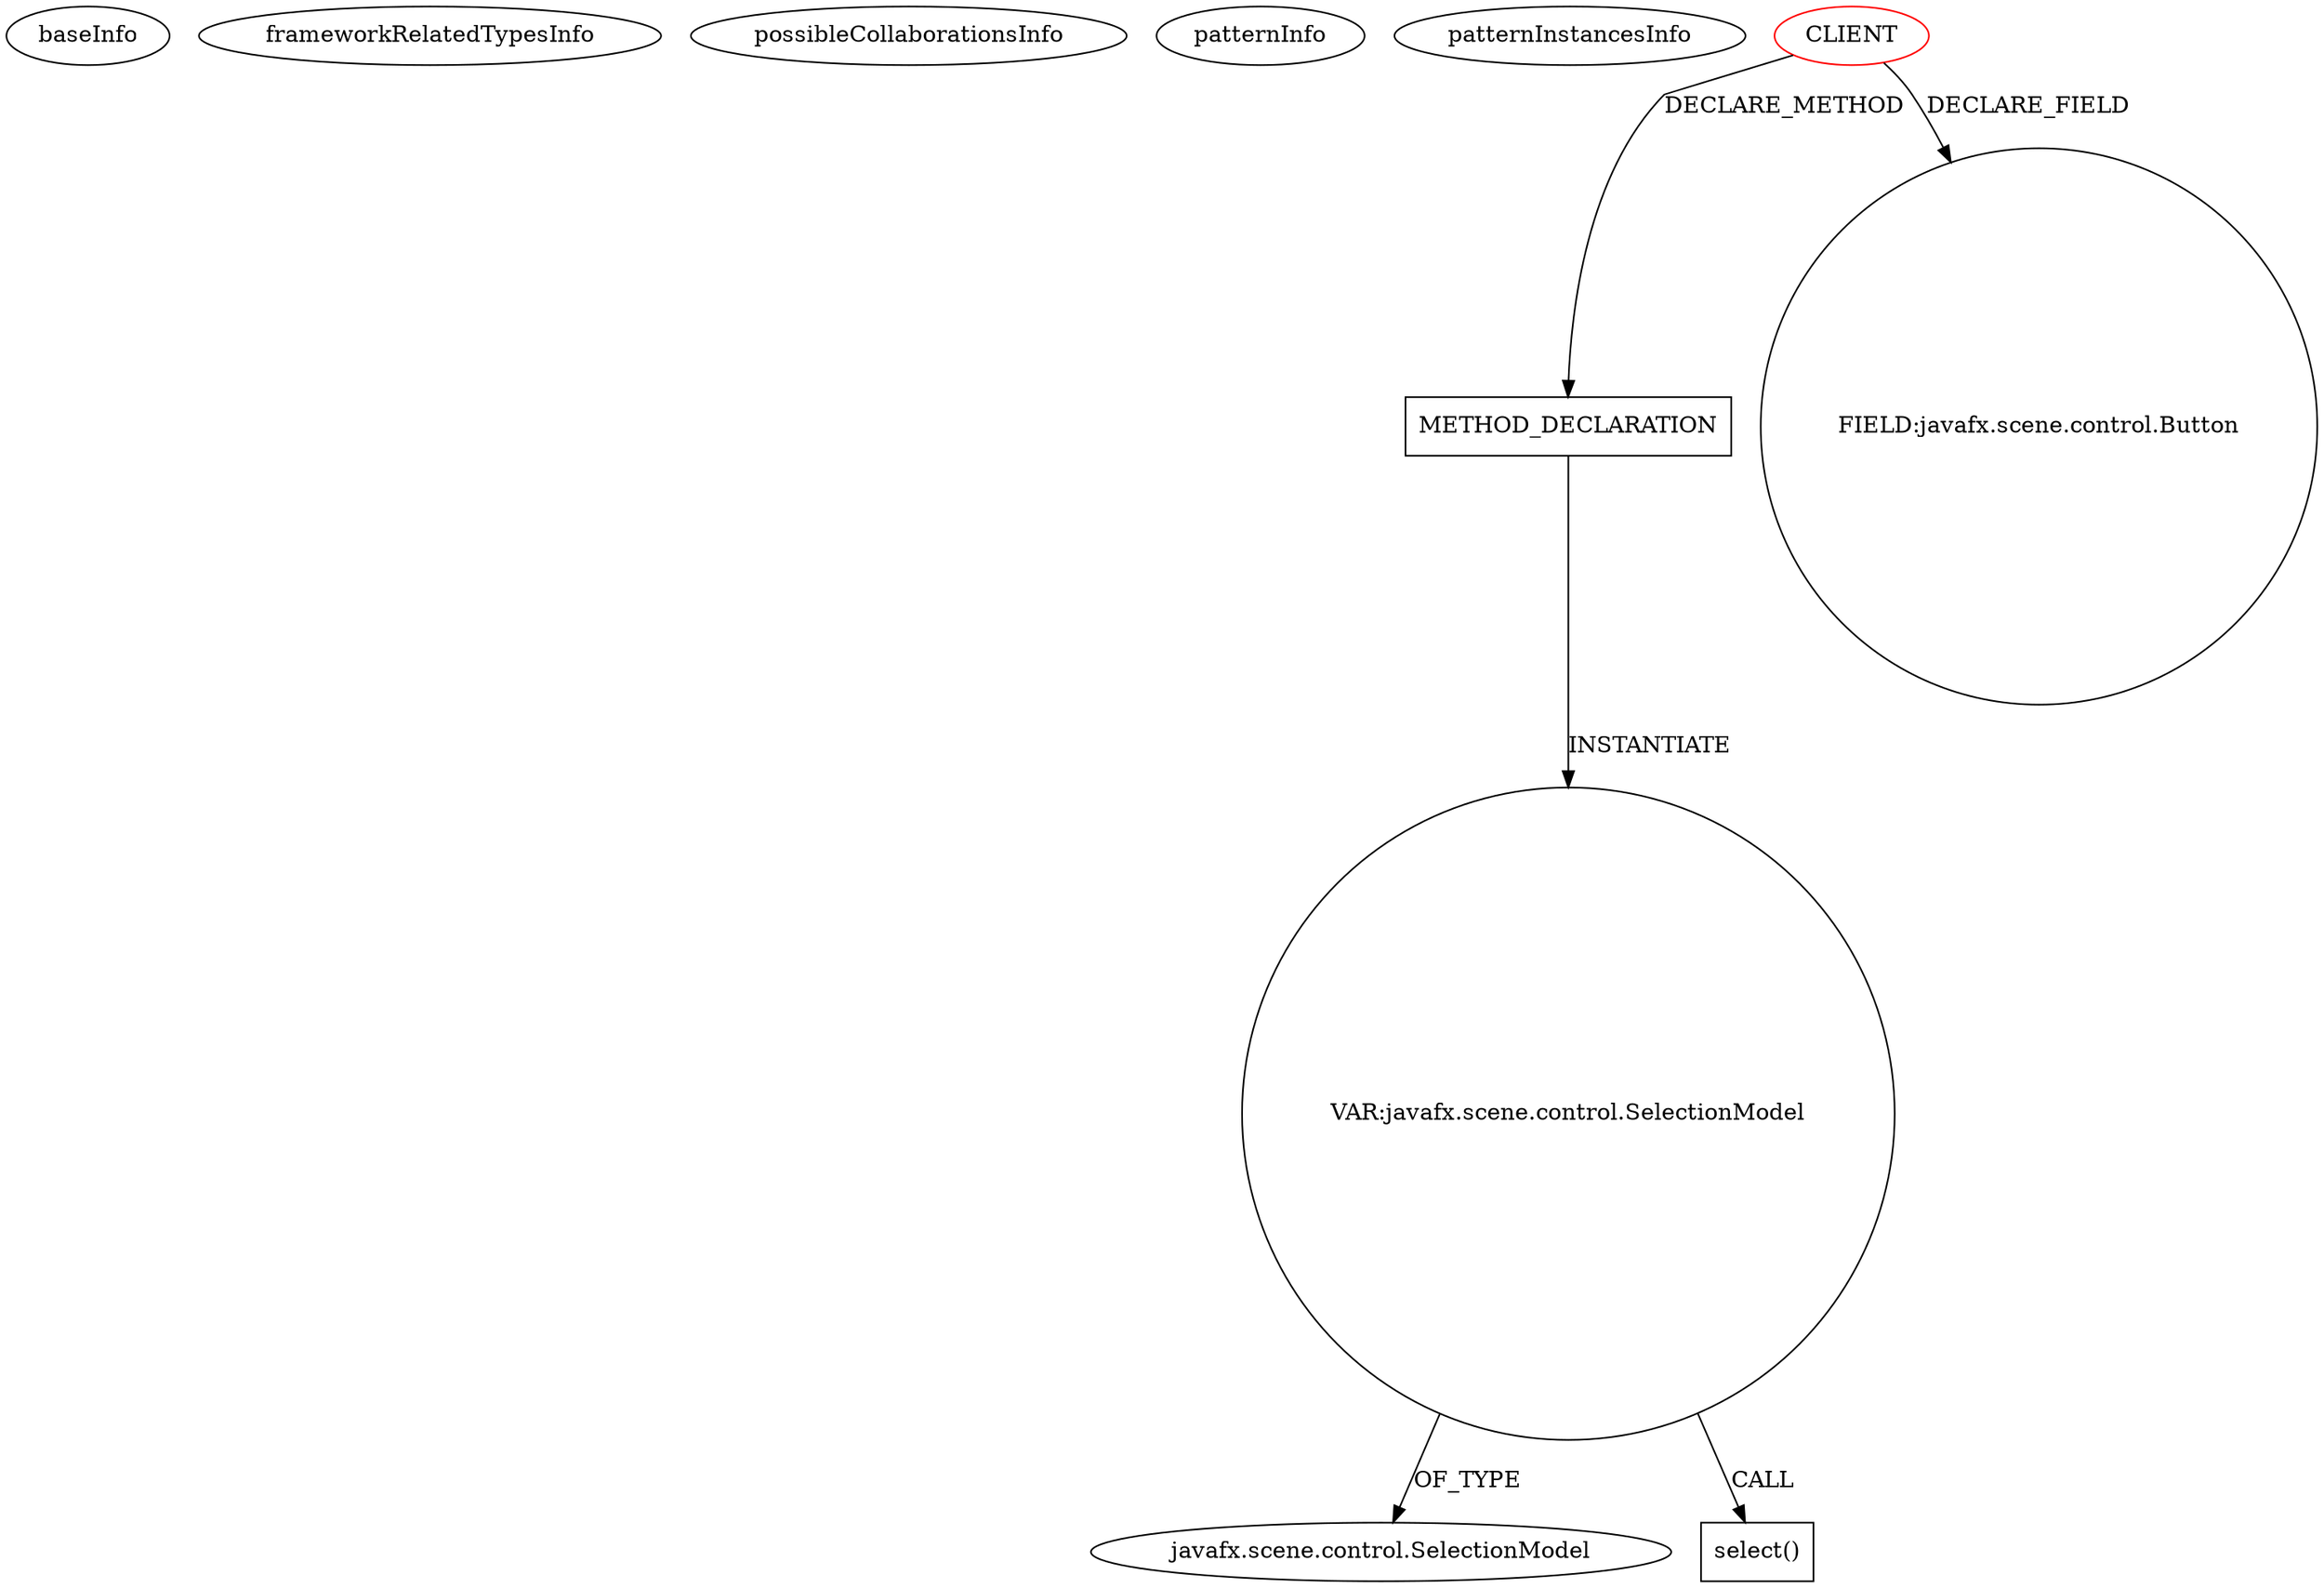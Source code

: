 digraph {
baseInfo[graphId=628,category="pattern",isAnonymous=false,possibleRelation=false]
frameworkRelatedTypesInfo[]
possibleCollaborationsInfo[]
patternInfo[frequency=3.0,patternRootClient=0]
patternInstancesInfo[0="zvakanaka-bitbit~/zvakanaka-bitbit/bitbit-master/src/bitbit/BitBit.java~BitBit~4923",1="hock323-eventManager~/hock323-eventManager/EventManager-master/src/eventManager/controller/pokerTournament/TournamentController.java~TournamentController~3009",2="hock323-eventManager~/hock323-eventManager/EventManager-master/src/eventManager/controller/pokerTournament/PrizesController.java~PrizesController~2951"]
336[label="javafx.scene.control.SelectionModel",vertexType="FRAMEWORK_CLASS_TYPE",isFrameworkType=false]
400[label="VAR:javafx.scene.control.SelectionModel",vertexType="VARIABLE_EXPRESION",isFrameworkType=false,shape=circle]
401[label="select()",vertexType="INSIDE_CALL",isFrameworkType=false,shape=box]
282[label="METHOD_DECLARATION",vertexType="CLIENT_METHOD_DECLARATION",isFrameworkType=false,shape=box]
0[label="CLIENT",vertexType="ROOT_CLIENT_CLASS_DECLARATION",isFrameworkType=false,color=red]
16[label="FIELD:javafx.scene.control.Button",vertexType="FIELD_DECLARATION",isFrameworkType=false,shape=circle]
282->400[label="INSTANTIATE"]
400->401[label="CALL"]
0->282[label="DECLARE_METHOD"]
0->16[label="DECLARE_FIELD"]
400->336[label="OF_TYPE"]
}
